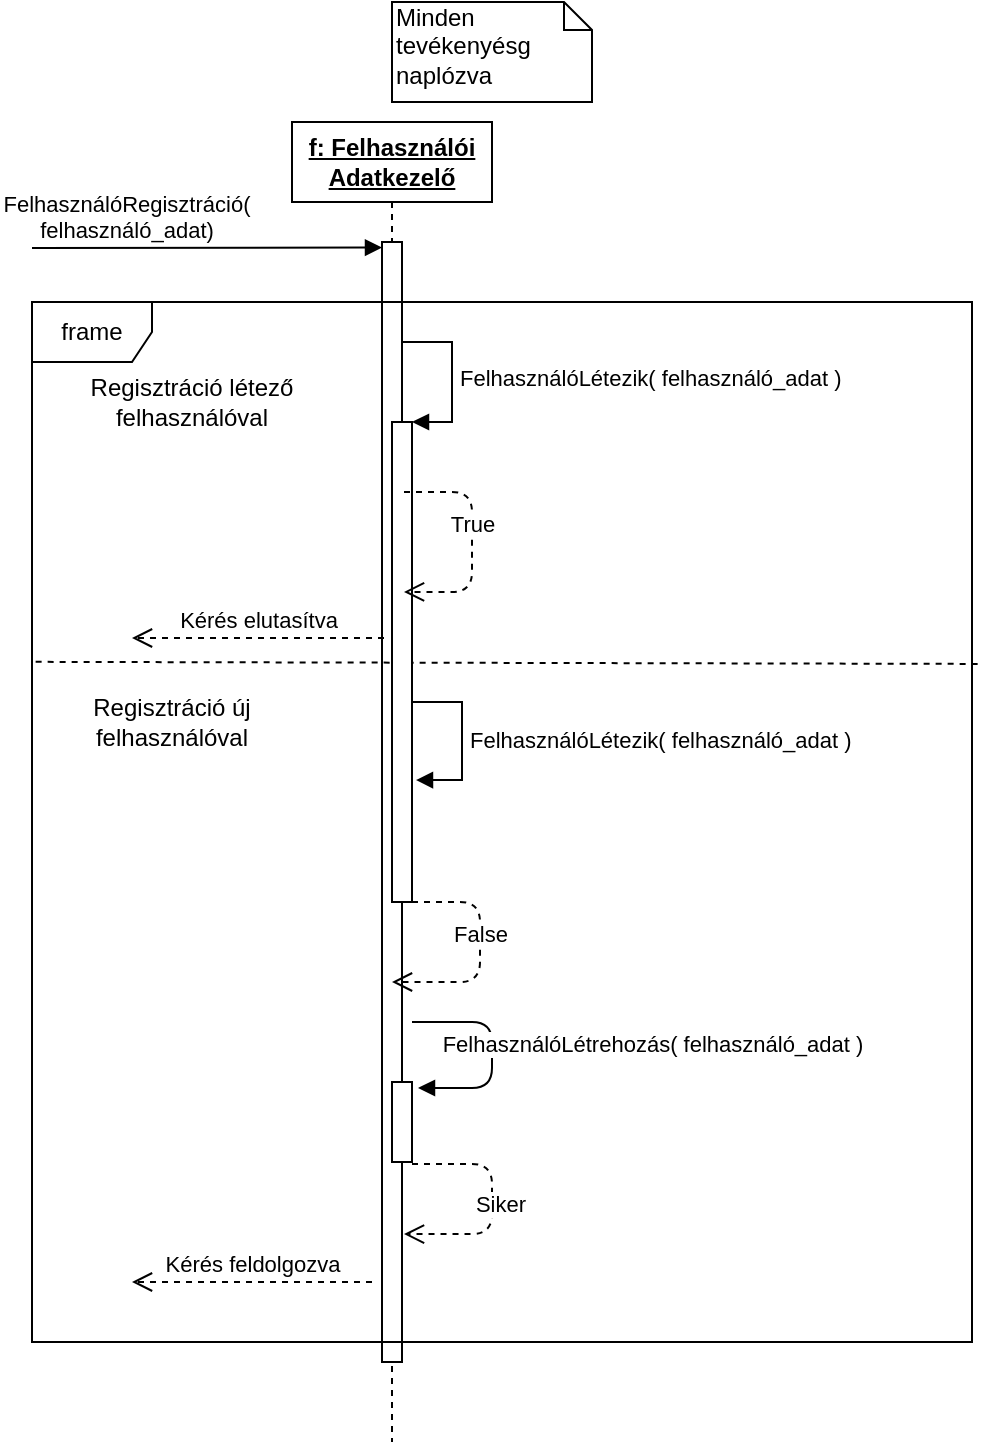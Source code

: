 <mxfile version="13.8.0" type="google"><diagram id="aZ4ASEEj4oPcHKY8g7m_" name="Page-1"><mxGraphModel dx="1422" dy="834" grid="1" gridSize="10" guides="1" tooltips="1" connect="1" arrows="1" fold="1" page="1" pageScale="1" pageWidth="827" pageHeight="1169" math="0" shadow="0"><root><mxCell id="0"/><mxCell id="1" parent="0"/><mxCell id="wyZaheLTL8pxxrvmlAxY-3" value="&lt;b&gt;&lt;u&gt;f: Felhasználói Adatkezelő&lt;/u&gt;&lt;/b&gt;" style="shape=umlLifeline;perimeter=lifelinePerimeter;whiteSpace=wrap;html=1;container=1;collapsible=0;recursiveResize=0;outlineConnect=0;" parent="1" vertex="1"><mxGeometry x="250" y="160" width="100" height="660" as="geometry"/></mxCell><mxCell id="wyZaheLTL8pxxrvmlAxY-4" value="" style="html=1;points=[];perimeter=orthogonalPerimeter;" parent="wyZaheLTL8pxxrvmlAxY-3" vertex="1"><mxGeometry x="45" y="60" width="10" height="560" as="geometry"/></mxCell><mxCell id="C5qgoS2UwsXb4MIN9jB9-20" value="Siker" style="html=1;verticalAlign=bottom;endArrow=open;dashed=1;endSize=8;exitX=1;exitY=1.025;exitDx=0;exitDy=0;exitPerimeter=0;entryX=1.1;entryY=0.491;entryDx=0;entryDy=0;entryPerimeter=0;" parent="wyZaheLTL8pxxrvmlAxY-3" edge="1"><mxGeometry x="0.36" y="-12" relative="1" as="geometry"><mxPoint x="60" y="521" as="sourcePoint"/><mxPoint x="56" y="556.04" as="targetPoint"/><Array as="points"><mxPoint x="100" y="521"/><mxPoint x="100" y="556"/></Array><mxPoint x="10" y="6" as="offset"/></mxGeometry></mxCell><mxCell id="C5qgoS2UwsXb4MIN9jB9-18" value="" style="html=1;points=[];perimeter=orthogonalPerimeter;" parent="wyZaheLTL8pxxrvmlAxY-3" vertex="1"><mxGeometry x="50" y="480" width="10" height="40" as="geometry"/></mxCell><mxCell id="D-wsvKuadzZ-0ihODRPc-2" value="frame" style="shape=umlFrame;whiteSpace=wrap;html=1;" vertex="1" parent="wyZaheLTL8pxxrvmlAxY-3"><mxGeometry x="-130" y="90" width="470" height="520" as="geometry"/></mxCell><mxCell id="D-wsvKuadzZ-0ihODRPc-3" value="" style="endArrow=none;dashed=1;html=1;exitX=1.006;exitY=0.348;exitDx=0;exitDy=0;exitPerimeter=0;entryX=0;entryY=0.346;entryDx=0;entryDy=0;entryPerimeter=0;" edge="1" parent="wyZaheLTL8pxxrvmlAxY-3" source="D-wsvKuadzZ-0ihODRPc-2" target="D-wsvKuadzZ-0ihODRPc-2"><mxGeometry width="50" height="50" relative="1" as="geometry"><mxPoint x="140" y="320" as="sourcePoint"/><mxPoint x="190" y="270" as="targetPoint"/></mxGeometry></mxCell><mxCell id="D-wsvKuadzZ-0ihODRPc-5" value="&lt;span style=&quot;text-align: center&quot;&gt;FelhasználóLétezik( felhasználó_adat )&lt;/span&gt;" style="edgeStyle=orthogonalEdgeStyle;html=1;align=left;spacingLeft=2;endArrow=block;rounded=0;entryX=1.2;entryY=0.746;entryDx=0;entryDy=0;entryPerimeter=0;" edge="1" parent="wyZaheLTL8pxxrvmlAxY-3" target="tLW2jDIVnQU0IrygciGA-1"><mxGeometry relative="1" as="geometry"><mxPoint x="60" y="290" as="sourcePoint"/><Array as="points"><mxPoint x="85" y="290"/><mxPoint x="85" y="329"/></Array><mxPoint x="65" y="330" as="targetPoint"/></mxGeometry></mxCell><mxCell id="D-wsvKuadzZ-0ihODRPc-6" value="False" style="html=1;verticalAlign=bottom;endArrow=open;dashed=1;endSize=8;" edge="1" parent="wyZaheLTL8pxxrvmlAxY-3"><mxGeometry relative="1" as="geometry"><mxPoint x="60" y="390" as="sourcePoint"/><mxPoint x="50" y="430" as="targetPoint"/><Array as="points"><mxPoint x="94" y="390"/><mxPoint x="94" y="430"/></Array></mxGeometry></mxCell><mxCell id="D-wsvKuadzZ-0ihODRPc-7" value="Regisztráció létező felhasználóval" style="text;html=1;strokeColor=none;fillColor=none;align=center;verticalAlign=middle;whiteSpace=wrap;rounded=0;" vertex="1" parent="wyZaheLTL8pxxrvmlAxY-3"><mxGeometry x="-110" y="130" width="120" height="20" as="geometry"/></mxCell><mxCell id="D-wsvKuadzZ-0ihODRPc-8" value="Regisztráció új felhasználóval" style="text;html=1;strokeColor=none;fillColor=none;align=center;verticalAlign=middle;whiteSpace=wrap;rounded=0;" vertex="1" parent="wyZaheLTL8pxxrvmlAxY-3"><mxGeometry x="-120" y="290" width="120" height="20" as="geometry"/></mxCell><mxCell id="wyZaheLTL8pxxrvmlAxY-5" value="FelhasználóRegisztráció(&lt;br&gt;felhasználó_adat)" style="html=1;verticalAlign=bottom;endArrow=block;entryX=0;entryY=0.005;entryDx=0;entryDy=0;entryPerimeter=0;" parent="1" target="wyZaheLTL8pxxrvmlAxY-4" edge="1"><mxGeometry x="-0.46" width="80" relative="1" as="geometry"><mxPoint x="120" y="223" as="sourcePoint"/><mxPoint x="279.5" y="230" as="targetPoint"/><mxPoint as="offset"/></mxGeometry></mxCell><mxCell id="C5qgoS2UwsXb4MIN9jB9-1" value="Minden tevékenyésg naplózva" style="shape=note;whiteSpace=wrap;html=1;size=14;verticalAlign=top;align=left;spacingTop=-6;" parent="1" vertex="1"><mxGeometry x="300" y="100" width="100" height="50" as="geometry"/></mxCell><mxCell id="C5qgoS2UwsXb4MIN9jB9-21" value="Kérés feldolgozva" style="html=1;verticalAlign=bottom;endArrow=open;dashed=1;endSize=8;" parent="1" edge="1"><mxGeometry relative="1" as="geometry"><mxPoint x="290" y="740" as="sourcePoint"/><mxPoint x="170" y="740" as="targetPoint"/></mxGeometry></mxCell><mxCell id="tLW2jDIVnQU0IrygciGA-1" value="" style="html=1;points=[];perimeter=orthogonalPerimeter;" parent="1" vertex="1"><mxGeometry x="300" y="310" width="10" height="240" as="geometry"/></mxCell><mxCell id="tLW2jDIVnQU0IrygciGA-2" value="&lt;span style=&quot;text-align: center&quot;&gt;FelhasználóLétezik( felhasználó_adat )&lt;/span&gt;" style="edgeStyle=orthogonalEdgeStyle;html=1;align=left;spacingLeft=2;endArrow=block;rounded=0;entryX=1;entryY=0;" parent="1" target="tLW2jDIVnQU0IrygciGA-1" edge="1"><mxGeometry relative="1" as="geometry"><mxPoint x="305" y="270" as="sourcePoint"/><Array as="points"><mxPoint x="330" y="270"/></Array></mxGeometry></mxCell><mxCell id="tLW2jDIVnQU0IrygciGA-3" value="True" style="html=1;verticalAlign=bottom;endArrow=open;dashed=1;endSize=8;entryX=1.1;entryY=0.241;entryDx=0;entryDy=0;entryPerimeter=0;" parent="1" edge="1"><mxGeometry relative="1" as="geometry"><mxPoint x="306" y="345" as="sourcePoint"/><mxPoint x="306" y="394.96" as="targetPoint"/><Array as="points"><mxPoint x="340" y="345"/><mxPoint x="340" y="395"/></Array></mxGeometry></mxCell><mxCell id="D-wsvKuadzZ-0ihODRPc-1" value="FelhasználóLétrehozás( felhasználó_adat )" style="html=1;verticalAlign=bottom;endArrow=block;" edge="1" parent="1"><mxGeometry x="0.327" y="-81" width="80" relative="1" as="geometry"><mxPoint x="310" y="610" as="sourcePoint"/><mxPoint x="313" y="643" as="targetPoint"/><Array as="points"><mxPoint x="350" y="610"/><mxPoint x="350" y="643"/></Array><mxPoint x="80" y="68" as="offset"/></mxGeometry></mxCell><mxCell id="D-wsvKuadzZ-0ihODRPc-4" value="Kérés elutasítva" style="html=1;verticalAlign=bottom;endArrow=open;dashed=1;endSize=8;exitX=-0.4;exitY=0.45;exitDx=0;exitDy=0;exitPerimeter=0;" edge="1" parent="1" source="tLW2jDIVnQU0IrygciGA-1"><mxGeometry relative="1" as="geometry"><mxPoint x="450" y="450" as="sourcePoint"/><mxPoint x="170" y="418" as="targetPoint"/></mxGeometry></mxCell></root></mxGraphModel></diagram></mxfile>